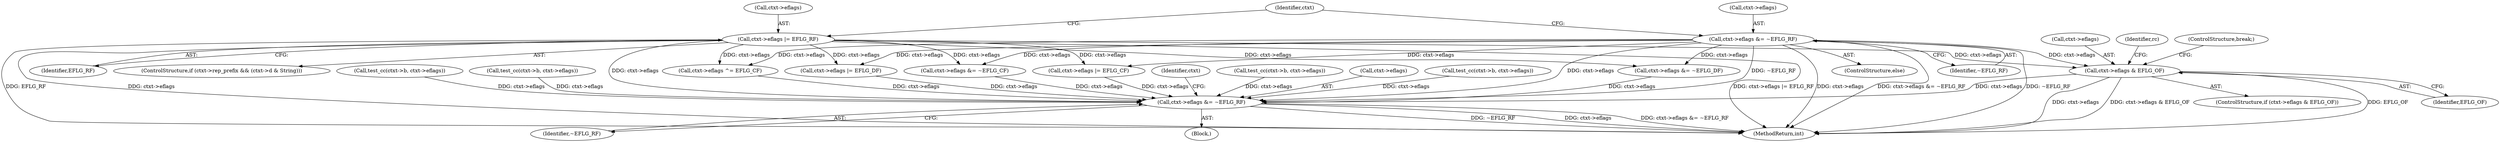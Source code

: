 digraph "0_linux_234f3ce485d54017f15cf5e0699cff4100121601_8@pointer" {
"1000919" [label="(Call,ctxt->eflags & EFLG_OF)"];
"1000699" [label="(Call,ctxt->eflags &= ~EFLG_RF)"];
"1000693" [label="(Call,ctxt->eflags |= EFLG_RF)"];
"1001181" [label="(Call,ctxt->eflags &= ~EFLG_RF)"];
"1001188" [label="(Identifier,ctxt)"];
"1000923" [label="(Identifier,EFLG_OF)"];
"1001474" [label="(MethodReturn,int)"];
"1000789" [label="(Call,test_cc(ctxt->b, ctxt->eflags))"];
"1000699" [label="(Call,ctxt->eflags &= ~EFLG_RF)"];
"1000929" [label="(ControlStructure,break;)"];
"1000959" [label="(Call,ctxt->eflags &= ~EFLG_CF)"];
"1001182" [label="(Call,ctxt->eflags)"];
"1000693" [label="(Call,ctxt->eflags |= EFLG_RF)"];
"1000973" [label="(Call,ctxt->eflags &= ~EFLG_DF)"];
"1000980" [label="(Call,ctxt->eflags |= EFLG_DF)"];
"1000919" [label="(Call,ctxt->eflags & EFLG_OF)"];
"1001274" [label="(Call,test_cc(ctxt->b, ctxt->eflags))"];
"1000920" [label="(Call,ctxt->eflags)"];
"1001337" [label="(Call,test_cc(ctxt->b, ctxt->eflags))"];
"1001181" [label="(Call,ctxt->eflags &= ~EFLG_RF)"];
"1001315" [label="(Call,test_cc(ctxt->b, ctxt->eflags))"];
"1000925" [label="(Identifier,rc)"];
"1000918" [label="(ControlStructure,if (ctxt->eflags & EFLG_OF))"];
"1000697" [label="(Identifier,EFLG_RF)"];
"1001185" [label="(Identifier,~EFLG_RF)"];
"1000694" [label="(Call,ctxt->eflags)"];
"1000698" [label="(ControlStructure,else)"];
"1001098" [label="(Block,)"];
"1000703" [label="(Identifier,~EFLG_RF)"];
"1000706" [label="(Identifier,ctxt)"];
"1000952" [label="(Call,ctxt->eflags ^= EFLG_CF)"];
"1000966" [label="(Call,ctxt->eflags |= EFLG_CF)"];
"1000700" [label="(Call,ctxt->eflags)"];
"1000683" [label="(ControlStructure,if (ctxt->rep_prefix && (ctxt->d & String)))"];
"1000919" -> "1000918"  [label="AST: "];
"1000919" -> "1000923"  [label="CFG: "];
"1000920" -> "1000919"  [label="AST: "];
"1000923" -> "1000919"  [label="AST: "];
"1000925" -> "1000919"  [label="CFG: "];
"1000929" -> "1000919"  [label="CFG: "];
"1000919" -> "1001474"  [label="DDG: ctxt->eflags"];
"1000919" -> "1001474"  [label="DDG: ctxt->eflags & EFLG_OF"];
"1000919" -> "1001474"  [label="DDG: EFLG_OF"];
"1000699" -> "1000919"  [label="DDG: ctxt->eflags"];
"1000693" -> "1000919"  [label="DDG: ctxt->eflags"];
"1000919" -> "1001181"  [label="DDG: ctxt->eflags"];
"1000699" -> "1000698"  [label="AST: "];
"1000699" -> "1000703"  [label="CFG: "];
"1000700" -> "1000699"  [label="AST: "];
"1000703" -> "1000699"  [label="AST: "];
"1000706" -> "1000699"  [label="CFG: "];
"1000699" -> "1001474"  [label="DDG: ctxt->eflags"];
"1000699" -> "1001474"  [label="DDG: ctxt->eflags &= ~EFLG_RF"];
"1000699" -> "1001474"  [label="DDG: ~EFLG_RF"];
"1000699" -> "1000952"  [label="DDG: ctxt->eflags"];
"1000699" -> "1000959"  [label="DDG: ctxt->eflags"];
"1000699" -> "1000966"  [label="DDG: ctxt->eflags"];
"1000699" -> "1000973"  [label="DDG: ctxt->eflags"];
"1000699" -> "1000980"  [label="DDG: ctxt->eflags"];
"1000699" -> "1001181"  [label="DDG: ctxt->eflags"];
"1000699" -> "1001181"  [label="DDG: ~EFLG_RF"];
"1000693" -> "1000683"  [label="AST: "];
"1000693" -> "1000697"  [label="CFG: "];
"1000694" -> "1000693"  [label="AST: "];
"1000697" -> "1000693"  [label="AST: "];
"1000706" -> "1000693"  [label="CFG: "];
"1000693" -> "1001474"  [label="DDG: ctxt->eflags |= EFLG_RF"];
"1000693" -> "1001474"  [label="DDG: EFLG_RF"];
"1000693" -> "1001474"  [label="DDG: ctxt->eflags"];
"1000693" -> "1000952"  [label="DDG: ctxt->eflags"];
"1000693" -> "1000959"  [label="DDG: ctxt->eflags"];
"1000693" -> "1000966"  [label="DDG: ctxt->eflags"];
"1000693" -> "1000973"  [label="DDG: ctxt->eflags"];
"1000693" -> "1000980"  [label="DDG: ctxt->eflags"];
"1000693" -> "1001181"  [label="DDG: ctxt->eflags"];
"1001181" -> "1001098"  [label="AST: "];
"1001181" -> "1001185"  [label="CFG: "];
"1001182" -> "1001181"  [label="AST: "];
"1001185" -> "1001181"  [label="AST: "];
"1001188" -> "1001181"  [label="CFG: "];
"1001181" -> "1001474"  [label="DDG: ~EFLG_RF"];
"1001181" -> "1001474"  [label="DDG: ctxt->eflags"];
"1001181" -> "1001474"  [label="DDG: ctxt->eflags &= ~EFLG_RF"];
"1000952" -> "1001181"  [label="DDG: ctxt->eflags"];
"1000966" -> "1001181"  [label="DDG: ctxt->eflags"];
"1001315" -> "1001181"  [label="DDG: ctxt->eflags"];
"1000959" -> "1001181"  [label="DDG: ctxt->eflags"];
"1001274" -> "1001181"  [label="DDG: ctxt->eflags"];
"1000789" -> "1001181"  [label="DDG: ctxt->eflags"];
"1000980" -> "1001181"  [label="DDG: ctxt->eflags"];
"1001337" -> "1001181"  [label="DDG: ctxt->eflags"];
"1000973" -> "1001181"  [label="DDG: ctxt->eflags"];
}
